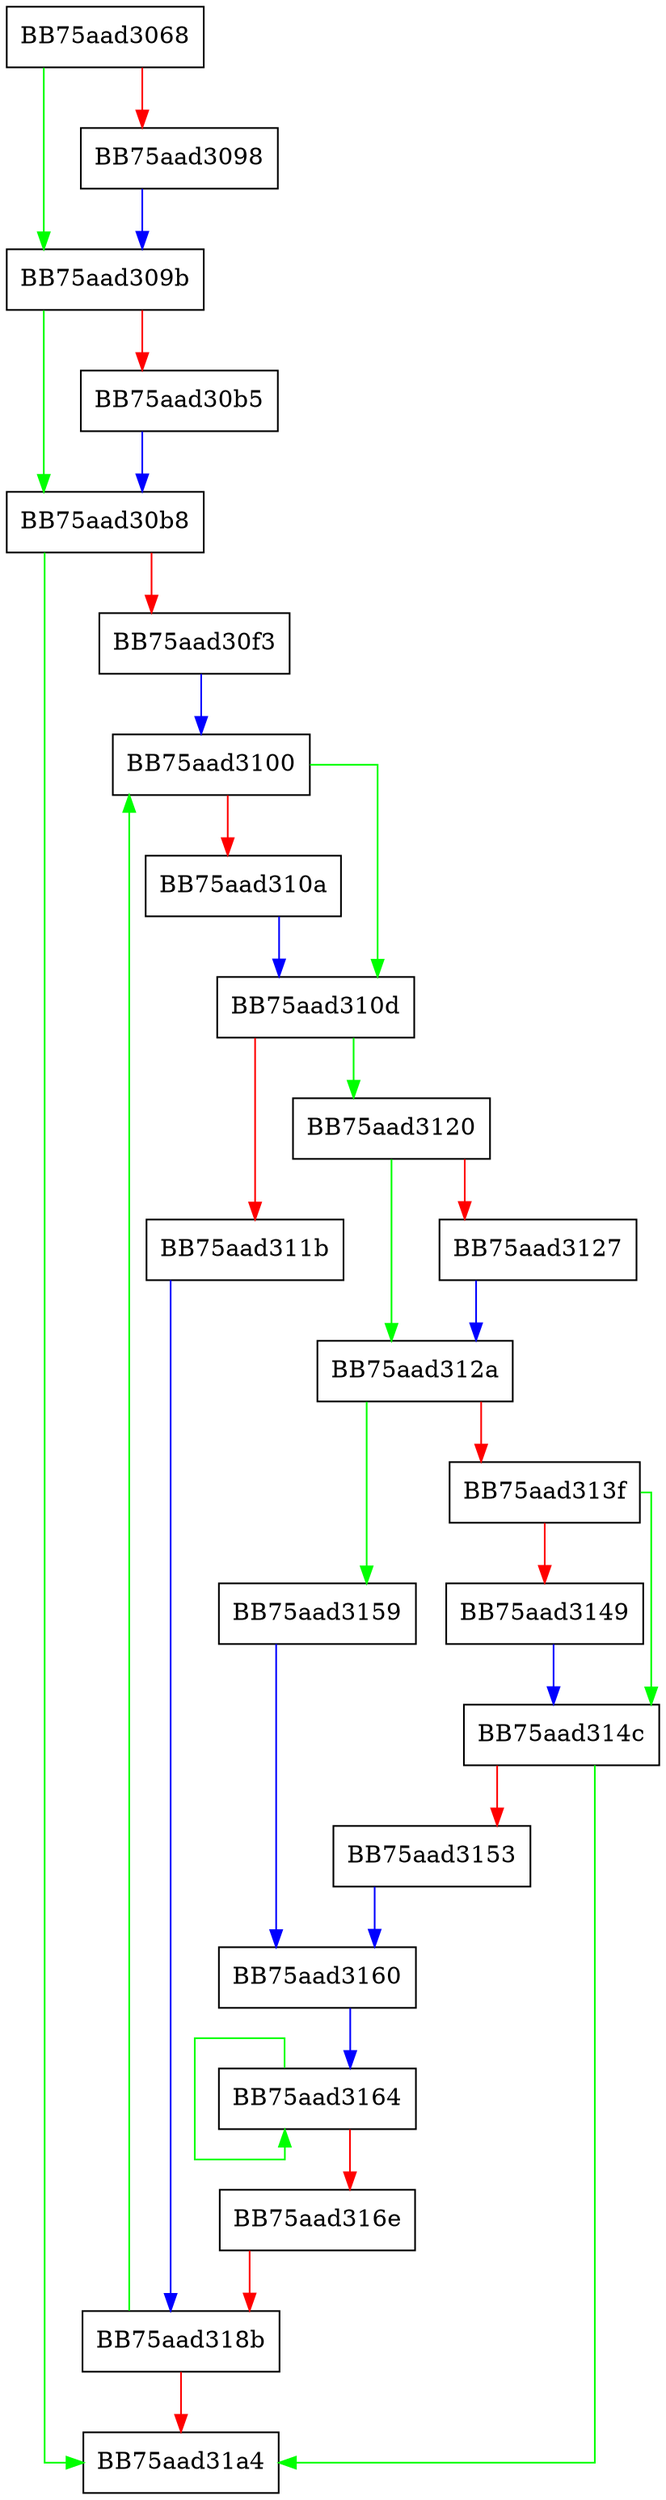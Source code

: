 digraph RemovePIIfromPath {
  node [shape="box"];
  graph [splines=ortho];
  BB75aad3068 -> BB75aad309b [color="green"];
  BB75aad3068 -> BB75aad3098 [color="red"];
  BB75aad3098 -> BB75aad309b [color="blue"];
  BB75aad309b -> BB75aad30b8 [color="green"];
  BB75aad309b -> BB75aad30b5 [color="red"];
  BB75aad30b5 -> BB75aad30b8 [color="blue"];
  BB75aad30b8 -> BB75aad31a4 [color="green"];
  BB75aad30b8 -> BB75aad30f3 [color="red"];
  BB75aad30f3 -> BB75aad3100 [color="blue"];
  BB75aad3100 -> BB75aad310d [color="green"];
  BB75aad3100 -> BB75aad310a [color="red"];
  BB75aad310a -> BB75aad310d [color="blue"];
  BB75aad310d -> BB75aad3120 [color="green"];
  BB75aad310d -> BB75aad311b [color="red"];
  BB75aad311b -> BB75aad318b [color="blue"];
  BB75aad3120 -> BB75aad312a [color="green"];
  BB75aad3120 -> BB75aad3127 [color="red"];
  BB75aad3127 -> BB75aad312a [color="blue"];
  BB75aad312a -> BB75aad3159 [color="green"];
  BB75aad312a -> BB75aad313f [color="red"];
  BB75aad313f -> BB75aad314c [color="green"];
  BB75aad313f -> BB75aad3149 [color="red"];
  BB75aad3149 -> BB75aad314c [color="blue"];
  BB75aad314c -> BB75aad31a4 [color="green"];
  BB75aad314c -> BB75aad3153 [color="red"];
  BB75aad3153 -> BB75aad3160 [color="blue"];
  BB75aad3159 -> BB75aad3160 [color="blue"];
  BB75aad3160 -> BB75aad3164 [color="blue"];
  BB75aad3164 -> BB75aad3164 [color="green"];
  BB75aad3164 -> BB75aad316e [color="red"];
  BB75aad316e -> BB75aad318b [color="red"];
  BB75aad318b -> BB75aad3100 [color="green"];
  BB75aad318b -> BB75aad31a4 [color="red"];
}